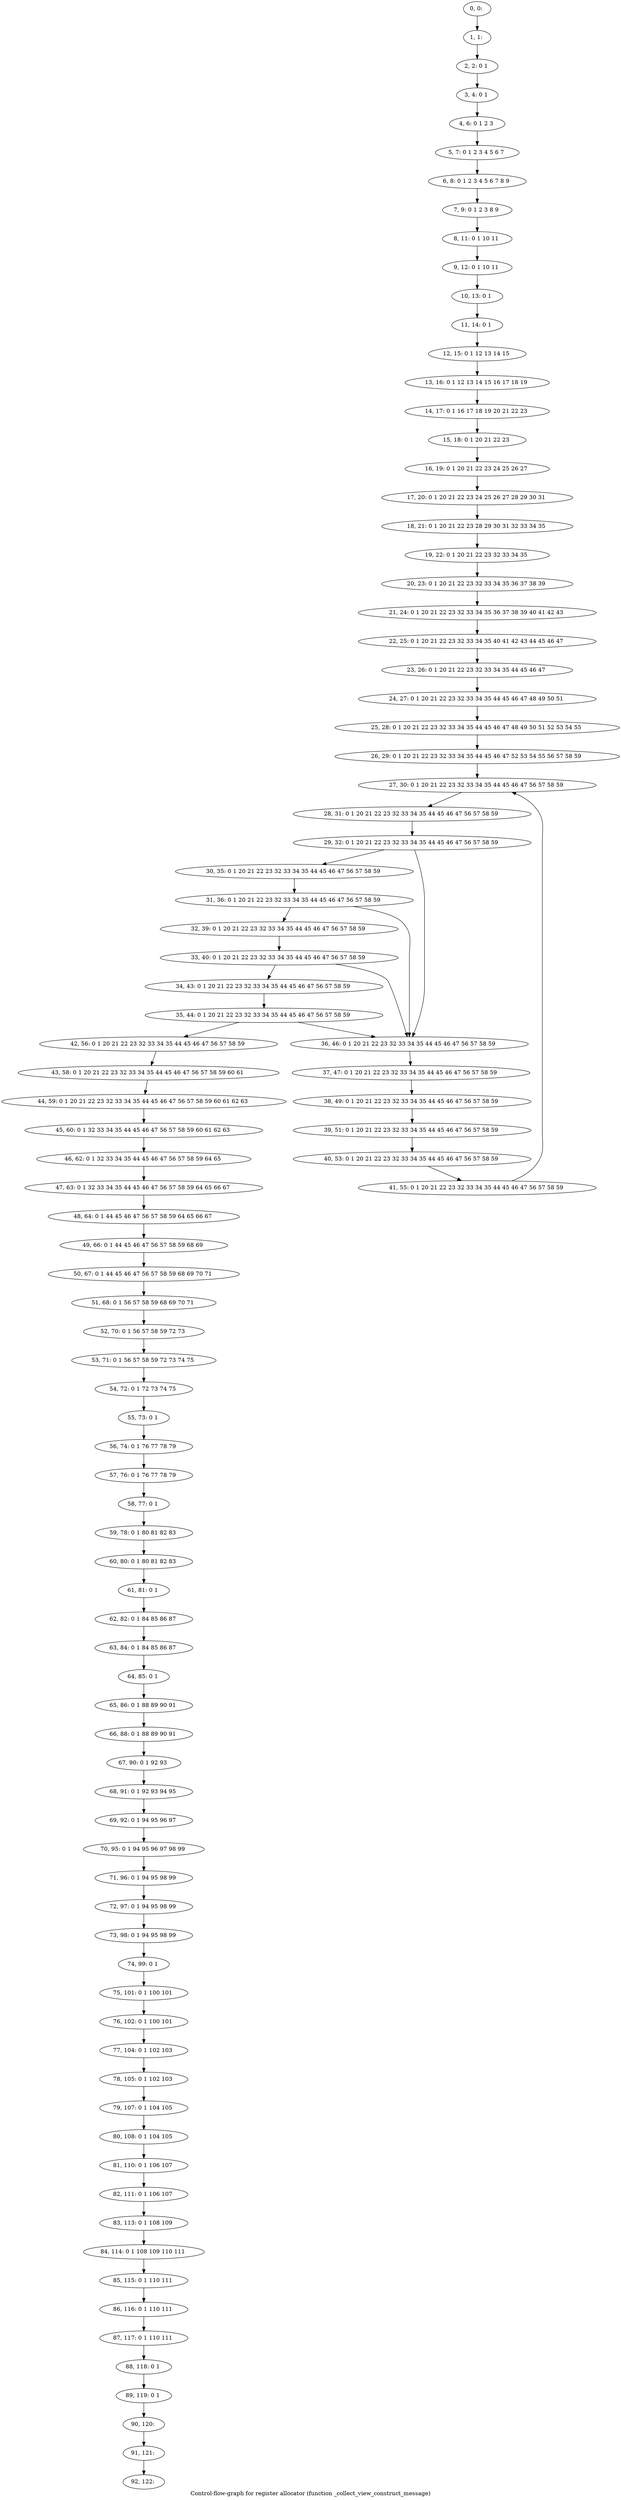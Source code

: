 digraph G {
graph [label="Control-flow-graph for register allocator (function _collect_view_construct_message)"]
0[label="0, 0: "];
1[label="1, 1: "];
2[label="2, 2: 0 1 "];
3[label="3, 4: 0 1 "];
4[label="4, 6: 0 1 2 3 "];
5[label="5, 7: 0 1 2 3 4 5 6 7 "];
6[label="6, 8: 0 1 2 3 4 5 6 7 8 9 "];
7[label="7, 9: 0 1 2 3 8 9 "];
8[label="8, 11: 0 1 10 11 "];
9[label="9, 12: 0 1 10 11 "];
10[label="10, 13: 0 1 "];
11[label="11, 14: 0 1 "];
12[label="12, 15: 0 1 12 13 14 15 "];
13[label="13, 16: 0 1 12 13 14 15 16 17 18 19 "];
14[label="14, 17: 0 1 16 17 18 19 20 21 22 23 "];
15[label="15, 18: 0 1 20 21 22 23 "];
16[label="16, 19: 0 1 20 21 22 23 24 25 26 27 "];
17[label="17, 20: 0 1 20 21 22 23 24 25 26 27 28 29 30 31 "];
18[label="18, 21: 0 1 20 21 22 23 28 29 30 31 32 33 34 35 "];
19[label="19, 22: 0 1 20 21 22 23 32 33 34 35 "];
20[label="20, 23: 0 1 20 21 22 23 32 33 34 35 36 37 38 39 "];
21[label="21, 24: 0 1 20 21 22 23 32 33 34 35 36 37 38 39 40 41 42 43 "];
22[label="22, 25: 0 1 20 21 22 23 32 33 34 35 40 41 42 43 44 45 46 47 "];
23[label="23, 26: 0 1 20 21 22 23 32 33 34 35 44 45 46 47 "];
24[label="24, 27: 0 1 20 21 22 23 32 33 34 35 44 45 46 47 48 49 50 51 "];
25[label="25, 28: 0 1 20 21 22 23 32 33 34 35 44 45 46 47 48 49 50 51 52 53 54 55 "];
26[label="26, 29: 0 1 20 21 22 23 32 33 34 35 44 45 46 47 52 53 54 55 56 57 58 59 "];
27[label="27, 30: 0 1 20 21 22 23 32 33 34 35 44 45 46 47 56 57 58 59 "];
28[label="28, 31: 0 1 20 21 22 23 32 33 34 35 44 45 46 47 56 57 58 59 "];
29[label="29, 32: 0 1 20 21 22 23 32 33 34 35 44 45 46 47 56 57 58 59 "];
30[label="30, 35: 0 1 20 21 22 23 32 33 34 35 44 45 46 47 56 57 58 59 "];
31[label="31, 36: 0 1 20 21 22 23 32 33 34 35 44 45 46 47 56 57 58 59 "];
32[label="32, 39: 0 1 20 21 22 23 32 33 34 35 44 45 46 47 56 57 58 59 "];
33[label="33, 40: 0 1 20 21 22 23 32 33 34 35 44 45 46 47 56 57 58 59 "];
34[label="34, 43: 0 1 20 21 22 23 32 33 34 35 44 45 46 47 56 57 58 59 "];
35[label="35, 44: 0 1 20 21 22 23 32 33 34 35 44 45 46 47 56 57 58 59 "];
36[label="36, 46: 0 1 20 21 22 23 32 33 34 35 44 45 46 47 56 57 58 59 "];
37[label="37, 47: 0 1 20 21 22 23 32 33 34 35 44 45 46 47 56 57 58 59 "];
38[label="38, 49: 0 1 20 21 22 23 32 33 34 35 44 45 46 47 56 57 58 59 "];
39[label="39, 51: 0 1 20 21 22 23 32 33 34 35 44 45 46 47 56 57 58 59 "];
40[label="40, 53: 0 1 20 21 22 23 32 33 34 35 44 45 46 47 56 57 58 59 "];
41[label="41, 55: 0 1 20 21 22 23 32 33 34 35 44 45 46 47 56 57 58 59 "];
42[label="42, 56: 0 1 20 21 22 23 32 33 34 35 44 45 46 47 56 57 58 59 "];
43[label="43, 58: 0 1 20 21 22 23 32 33 34 35 44 45 46 47 56 57 58 59 60 61 "];
44[label="44, 59: 0 1 20 21 22 23 32 33 34 35 44 45 46 47 56 57 58 59 60 61 62 63 "];
45[label="45, 60: 0 1 32 33 34 35 44 45 46 47 56 57 58 59 60 61 62 63 "];
46[label="46, 62: 0 1 32 33 34 35 44 45 46 47 56 57 58 59 64 65 "];
47[label="47, 63: 0 1 32 33 34 35 44 45 46 47 56 57 58 59 64 65 66 67 "];
48[label="48, 64: 0 1 44 45 46 47 56 57 58 59 64 65 66 67 "];
49[label="49, 66: 0 1 44 45 46 47 56 57 58 59 68 69 "];
50[label="50, 67: 0 1 44 45 46 47 56 57 58 59 68 69 70 71 "];
51[label="51, 68: 0 1 56 57 58 59 68 69 70 71 "];
52[label="52, 70: 0 1 56 57 58 59 72 73 "];
53[label="53, 71: 0 1 56 57 58 59 72 73 74 75 "];
54[label="54, 72: 0 1 72 73 74 75 "];
55[label="55, 73: 0 1 "];
56[label="56, 74: 0 1 76 77 78 79 "];
57[label="57, 76: 0 1 76 77 78 79 "];
58[label="58, 77: 0 1 "];
59[label="59, 78: 0 1 80 81 82 83 "];
60[label="60, 80: 0 1 80 81 82 83 "];
61[label="61, 81: 0 1 "];
62[label="62, 82: 0 1 84 85 86 87 "];
63[label="63, 84: 0 1 84 85 86 87 "];
64[label="64, 85: 0 1 "];
65[label="65, 86: 0 1 88 89 90 91 "];
66[label="66, 88: 0 1 88 89 90 91 "];
67[label="67, 90: 0 1 92 93 "];
68[label="68, 91: 0 1 92 93 94 95 "];
69[label="69, 92: 0 1 94 95 96 97 "];
70[label="70, 95: 0 1 94 95 96 97 98 99 "];
71[label="71, 96: 0 1 94 95 98 99 "];
72[label="72, 97: 0 1 94 95 98 99 "];
73[label="73, 98: 0 1 94 95 98 99 "];
74[label="74, 99: 0 1 "];
75[label="75, 101: 0 1 100 101 "];
76[label="76, 102: 0 1 100 101 "];
77[label="77, 104: 0 1 102 103 "];
78[label="78, 105: 0 1 102 103 "];
79[label="79, 107: 0 1 104 105 "];
80[label="80, 108: 0 1 104 105 "];
81[label="81, 110: 0 1 106 107 "];
82[label="82, 111: 0 1 106 107 "];
83[label="83, 113: 0 1 108 109 "];
84[label="84, 114: 0 1 108 109 110 111 "];
85[label="85, 115: 0 1 110 111 "];
86[label="86, 116: 0 1 110 111 "];
87[label="87, 117: 0 1 110 111 "];
88[label="88, 118: 0 1 "];
89[label="89, 119: 0 1 "];
90[label="90, 120: "];
91[label="91, 121: "];
92[label="92, 122: "];
0->1 ;
1->2 ;
2->3 ;
3->4 ;
4->5 ;
5->6 ;
6->7 ;
7->8 ;
8->9 ;
9->10 ;
10->11 ;
11->12 ;
12->13 ;
13->14 ;
14->15 ;
15->16 ;
16->17 ;
17->18 ;
18->19 ;
19->20 ;
20->21 ;
21->22 ;
22->23 ;
23->24 ;
24->25 ;
25->26 ;
26->27 ;
27->28 ;
28->29 ;
29->30 ;
29->36 ;
30->31 ;
31->32 ;
31->36 ;
32->33 ;
33->34 ;
33->36 ;
34->35 ;
35->36 ;
35->42 ;
36->37 ;
37->38 ;
38->39 ;
39->40 ;
40->41 ;
41->27 ;
42->43 ;
43->44 ;
44->45 ;
45->46 ;
46->47 ;
47->48 ;
48->49 ;
49->50 ;
50->51 ;
51->52 ;
52->53 ;
53->54 ;
54->55 ;
55->56 ;
56->57 ;
57->58 ;
58->59 ;
59->60 ;
60->61 ;
61->62 ;
62->63 ;
63->64 ;
64->65 ;
65->66 ;
66->67 ;
67->68 ;
68->69 ;
69->70 ;
70->71 ;
71->72 ;
72->73 ;
73->74 ;
74->75 ;
75->76 ;
76->77 ;
77->78 ;
78->79 ;
79->80 ;
80->81 ;
81->82 ;
82->83 ;
83->84 ;
84->85 ;
85->86 ;
86->87 ;
87->88 ;
88->89 ;
89->90 ;
90->91 ;
91->92 ;
}
